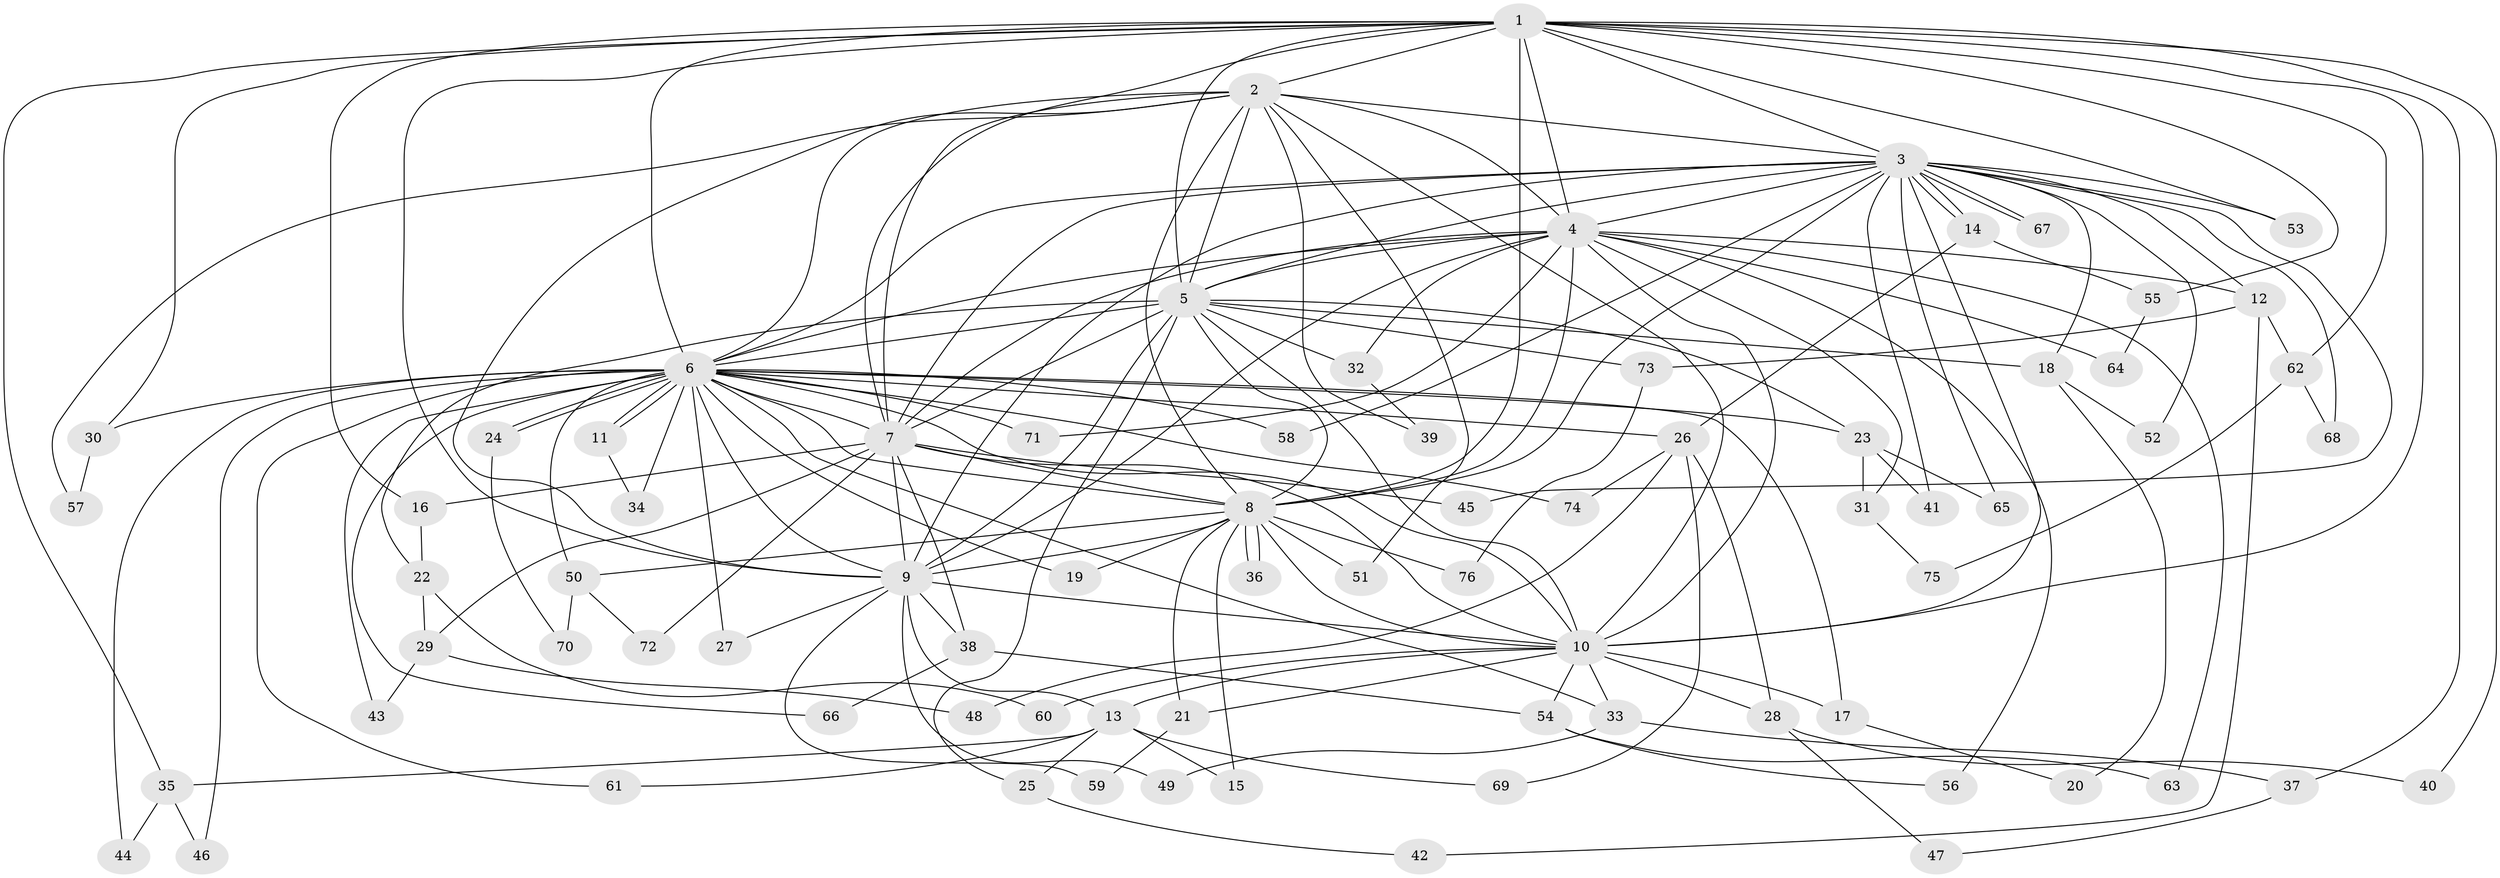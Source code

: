 // coarse degree distribution, {13: 0.03333333333333333, 7: 0.06666666666666667, 19: 0.03333333333333333, 10: 0.03333333333333333, 21: 0.03333333333333333, 6: 0.03333333333333333, 9: 0.03333333333333333, 2: 0.3, 5: 0.06666666666666667, 1: 0.1, 4: 0.1, 3: 0.16666666666666666}
// Generated by graph-tools (version 1.1) at 2025/17/03/04/25 18:17:37]
// undirected, 76 vertices, 177 edges
graph export_dot {
graph [start="1"]
  node [color=gray90,style=filled];
  1;
  2;
  3;
  4;
  5;
  6;
  7;
  8;
  9;
  10;
  11;
  12;
  13;
  14;
  15;
  16;
  17;
  18;
  19;
  20;
  21;
  22;
  23;
  24;
  25;
  26;
  27;
  28;
  29;
  30;
  31;
  32;
  33;
  34;
  35;
  36;
  37;
  38;
  39;
  40;
  41;
  42;
  43;
  44;
  45;
  46;
  47;
  48;
  49;
  50;
  51;
  52;
  53;
  54;
  55;
  56;
  57;
  58;
  59;
  60;
  61;
  62;
  63;
  64;
  65;
  66;
  67;
  68;
  69;
  70;
  71;
  72;
  73;
  74;
  75;
  76;
  1 -- 2;
  1 -- 3;
  1 -- 4;
  1 -- 5;
  1 -- 6;
  1 -- 7;
  1 -- 8;
  1 -- 9;
  1 -- 10;
  1 -- 16;
  1 -- 30;
  1 -- 35;
  1 -- 37;
  1 -- 40;
  1 -- 53;
  1 -- 55;
  1 -- 62;
  2 -- 3;
  2 -- 4;
  2 -- 5;
  2 -- 6;
  2 -- 7;
  2 -- 8;
  2 -- 9;
  2 -- 10;
  2 -- 39;
  2 -- 51;
  2 -- 57;
  3 -- 4;
  3 -- 5;
  3 -- 6;
  3 -- 7;
  3 -- 8;
  3 -- 9;
  3 -- 10;
  3 -- 12;
  3 -- 14;
  3 -- 14;
  3 -- 18;
  3 -- 41;
  3 -- 45;
  3 -- 52;
  3 -- 53;
  3 -- 58;
  3 -- 65;
  3 -- 67;
  3 -- 67;
  3 -- 68;
  4 -- 5;
  4 -- 6;
  4 -- 7;
  4 -- 8;
  4 -- 9;
  4 -- 10;
  4 -- 12;
  4 -- 31;
  4 -- 32;
  4 -- 56;
  4 -- 63;
  4 -- 64;
  4 -- 71;
  5 -- 6;
  5 -- 7;
  5 -- 8;
  5 -- 9;
  5 -- 10;
  5 -- 18;
  5 -- 22;
  5 -- 23;
  5 -- 25;
  5 -- 32;
  5 -- 73;
  6 -- 7;
  6 -- 8;
  6 -- 9;
  6 -- 10;
  6 -- 11;
  6 -- 11;
  6 -- 17;
  6 -- 19;
  6 -- 23;
  6 -- 24;
  6 -- 24;
  6 -- 26;
  6 -- 27;
  6 -- 30;
  6 -- 33;
  6 -- 34;
  6 -- 43;
  6 -- 44;
  6 -- 46;
  6 -- 50;
  6 -- 58;
  6 -- 61;
  6 -- 66;
  6 -- 71;
  6 -- 74;
  7 -- 8;
  7 -- 9;
  7 -- 10;
  7 -- 16;
  7 -- 29;
  7 -- 38;
  7 -- 45;
  7 -- 72;
  8 -- 9;
  8 -- 10;
  8 -- 15;
  8 -- 19;
  8 -- 21;
  8 -- 36;
  8 -- 36;
  8 -- 50;
  8 -- 51;
  8 -- 76;
  9 -- 10;
  9 -- 13;
  9 -- 27;
  9 -- 38;
  9 -- 49;
  9 -- 59;
  10 -- 13;
  10 -- 17;
  10 -- 21;
  10 -- 28;
  10 -- 33;
  10 -- 54;
  10 -- 60;
  11 -- 34;
  12 -- 42;
  12 -- 62;
  12 -- 73;
  13 -- 15;
  13 -- 25;
  13 -- 35;
  13 -- 61;
  13 -- 69;
  14 -- 26;
  14 -- 55;
  16 -- 22;
  17 -- 20;
  18 -- 20;
  18 -- 52;
  21 -- 59;
  22 -- 29;
  22 -- 60;
  23 -- 31;
  23 -- 41;
  23 -- 65;
  24 -- 70;
  25 -- 42;
  26 -- 28;
  26 -- 48;
  26 -- 69;
  26 -- 74;
  28 -- 40;
  28 -- 47;
  29 -- 43;
  29 -- 48;
  30 -- 57;
  31 -- 75;
  32 -- 39;
  33 -- 37;
  33 -- 49;
  35 -- 44;
  35 -- 46;
  37 -- 47;
  38 -- 54;
  38 -- 66;
  50 -- 70;
  50 -- 72;
  54 -- 56;
  54 -- 63;
  55 -- 64;
  62 -- 68;
  62 -- 75;
  73 -- 76;
}
